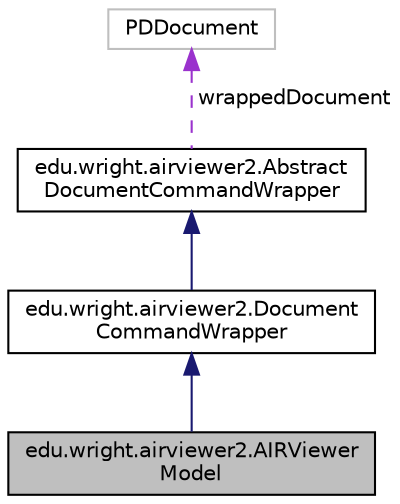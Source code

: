digraph "edu.wright.airviewer2.AIRViewerModel"
{
 // LATEX_PDF_SIZE
  edge [fontname="Helvetica",fontsize="10",labelfontname="Helvetica",labelfontsize="10"];
  node [fontname="Helvetica",fontsize="10",shape=record];
  Node3 [label="edu.wright.airviewer2.AIRViewer\lModel",height=0.2,width=0.4,color="black", fillcolor="grey75", style="filled", fontcolor="black",tooltip=" "];
  Node4 -> Node3 [dir="back",color="midnightblue",fontsize="10",style="solid",fontname="Helvetica"];
  Node4 [label="edu.wright.airviewer2.Document\lCommandWrapper",height=0.2,width=0.4,color="black", fillcolor="white", style="filled",URL="$classedu_1_1wright_1_1airviewer2_1_1_document_command_wrapper.html",tooltip=" "];
  Node5 -> Node4 [dir="back",color="midnightblue",fontsize="10",style="solid",fontname="Helvetica"];
  Node5 [label="edu.wright.airviewer2.Abstract\lDocumentCommandWrapper",height=0.2,width=0.4,color="black", fillcolor="white", style="filled",URL="$classedu_1_1wright_1_1airviewer2_1_1_abstract_document_command_wrapper.html",tooltip="Instances of this class encapsulate a dictionary mapping String names to Command subclass constructor..."];
  Node6 -> Node5 [dir="back",color="darkorchid3",fontsize="10",style="dashed",label=" wrappedDocument" ,fontname="Helvetica"];
  Node6 [label="PDDocument",height=0.2,width=0.4,color="grey75", fillcolor="white", style="filled",tooltip=" "];
}
